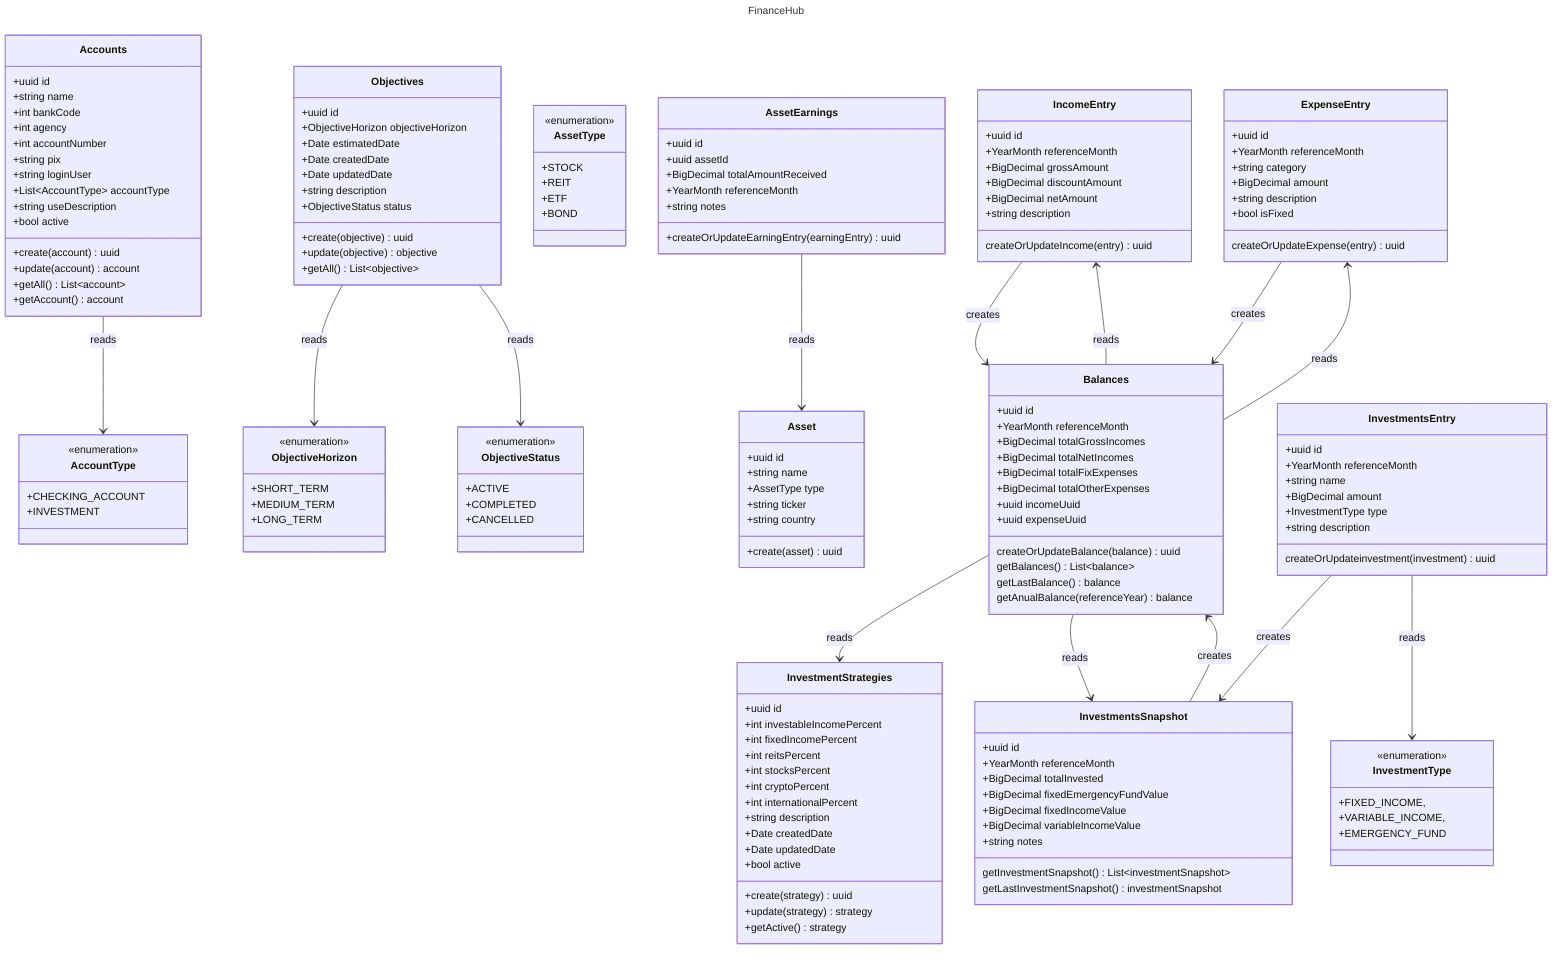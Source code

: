 ---
title: FinanceHub
---
classDiagram
class Accounts {
    +uuid id
    +string name
    +int bankCode
    +int agency
    +int accountNumber
    +string pix
    +string loginUser
    +List~AccountType~ accountType
    +string useDescription
    +bool active

    +create(account) uuid
    +update(account) account
    +getAll() List~account~
    +getAccount() account
}
class AccountType {
    <<enumeration>>
    +CHECKING_ACCOUNT
    +INVESTMENT
}
Accounts --> AccountType : reads


class Objectives {
    +uuid id
    +ObjectiveHorizon objectiveHorizon
    +Date estimatedDate
    +Date createdDate
    +Date updatedDate
    +string description
    +ObjectiveStatus status

    +create(objective) uuid
    +update(objective) objective
    +getAll() List~objective~
}
class ObjectiveHorizon {
    <<enumeration>>
    +SHORT_TERM
    +MEDIUM_TERM
    +LONG_TERM
}
class ObjectiveStatus {
    <<enumeration>>
    +ACTIVE
    +COMPLETED
    +CANCELLED
}
Objectives --> ObjectiveHorizon : reads
Objectives --> ObjectiveStatus : reads


class Asset {
    +uuid id
    +string name
    +AssetType type
    +string ticker
    +string country

    +create(asset) uuid
}
class AssetType {
    <<enumeration>>
    +STOCK
    +REIT
    +ETF
    +BOND
}
class AssetEarnings {
    +uuid id
    +uuid assetId
    +BigDecimal totalAmountReceived
    +YearMonth referenceMonth
    +string notes

    +createOrUpdateEarningEntry(earningEntry) uuid
}
AssetEarnings --> Asset : reads


class IncomeEntry {
    +uuid id
    +YearMonth referenceMonth
    +BigDecimal grossAmount
    +BigDecimal discountAmount
    +BigDecimal netAmount
    +string description

    createOrUpdateIncome(entry) uuid
}
class ExpenseEntry {
    +uuid id
    +YearMonth referenceMonth
    +string category
    +BigDecimal amount
    +string description
    +bool isFixed

    createOrUpdateExpense(entry) uuid
}
class Balances {
    +uuid id
    +YearMonth referenceMonth
    +BigDecimal totalGrossIncomes
    +BigDecimal totalNetIncomes
    +BigDecimal totalFixExpenses
    +BigDecimal totalOtherExpenses
    +uuid incomeUuid
    +uuid expenseUuid

    createOrUpdateBalance(balance) uuid
    getBalances() List~balance~
    getLastBalance() balance
    getAnualBalance(referenceYear) balance
}
class InvestmentStrategies {
    +uuid id
    +int investableIncomePercent
    +int fixedIncomePercent
    +int reitsPercent
    +int stocksPercent
    +int cryptoPercent
    +int internationalPercent
    +string description
    +Date createdDate
    +Date updatedDate
    +bool active

    +create(strategy) uuid
    +update(strategy) strategy
    +getActive() strategy
}
class InvestmentsEntry {
    +uuid id
    +YearMonth referenceMonth
    +string name
    +BigDecimal amount
    +InvestmentType type
    +string description

    createOrUpdateinvestment(investment) uuid
}
class InvestmentType {
    <<enumeration>>
    +FIXED_INCOME,
    +VARIABLE_INCOME,
    +EMERGENCY_FUND
}
class InvestmentsSnapshot {
    +uuid id
    +YearMonth referenceMonth
    +BigDecimal totalInvested
    +BigDecimal fixedEmergencyFundValue
    +BigDecimal fixedIncomeValue
    +BigDecimal variableIncomeValue
    +string notes

    getInvestmentSnapshot() List~investmentSnapshot~
    getLastInvestmentSnapshot() investmentSnapshot
}
IncomeEntry --> Balances : creates
IncomeEntry <-- Balances : reads
ExpenseEntry --> Balances : creates
ExpenseEntry <-- Balances : reads
Balances --> InvestmentStrategies : reads
Balances --> InvestmentsSnapshot : reads
Balances <-- InvestmentsSnapshot : creates
InvestmentsEntry --> InvestmentType : reads
InvestmentsEntry --> InvestmentsSnapshot : creates